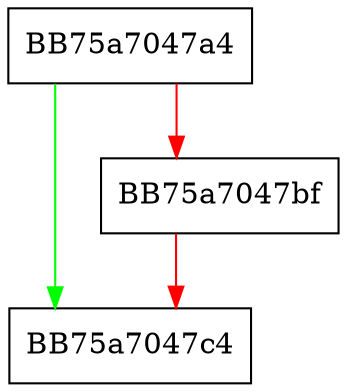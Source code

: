 digraph Cleanup {
  node [shape="box"];
  graph [splines=ortho];
  BB75a7047a4 -> BB75a7047c4 [color="green"];
  BB75a7047a4 -> BB75a7047bf [color="red"];
  BB75a7047bf -> BB75a7047c4 [color="red"];
}